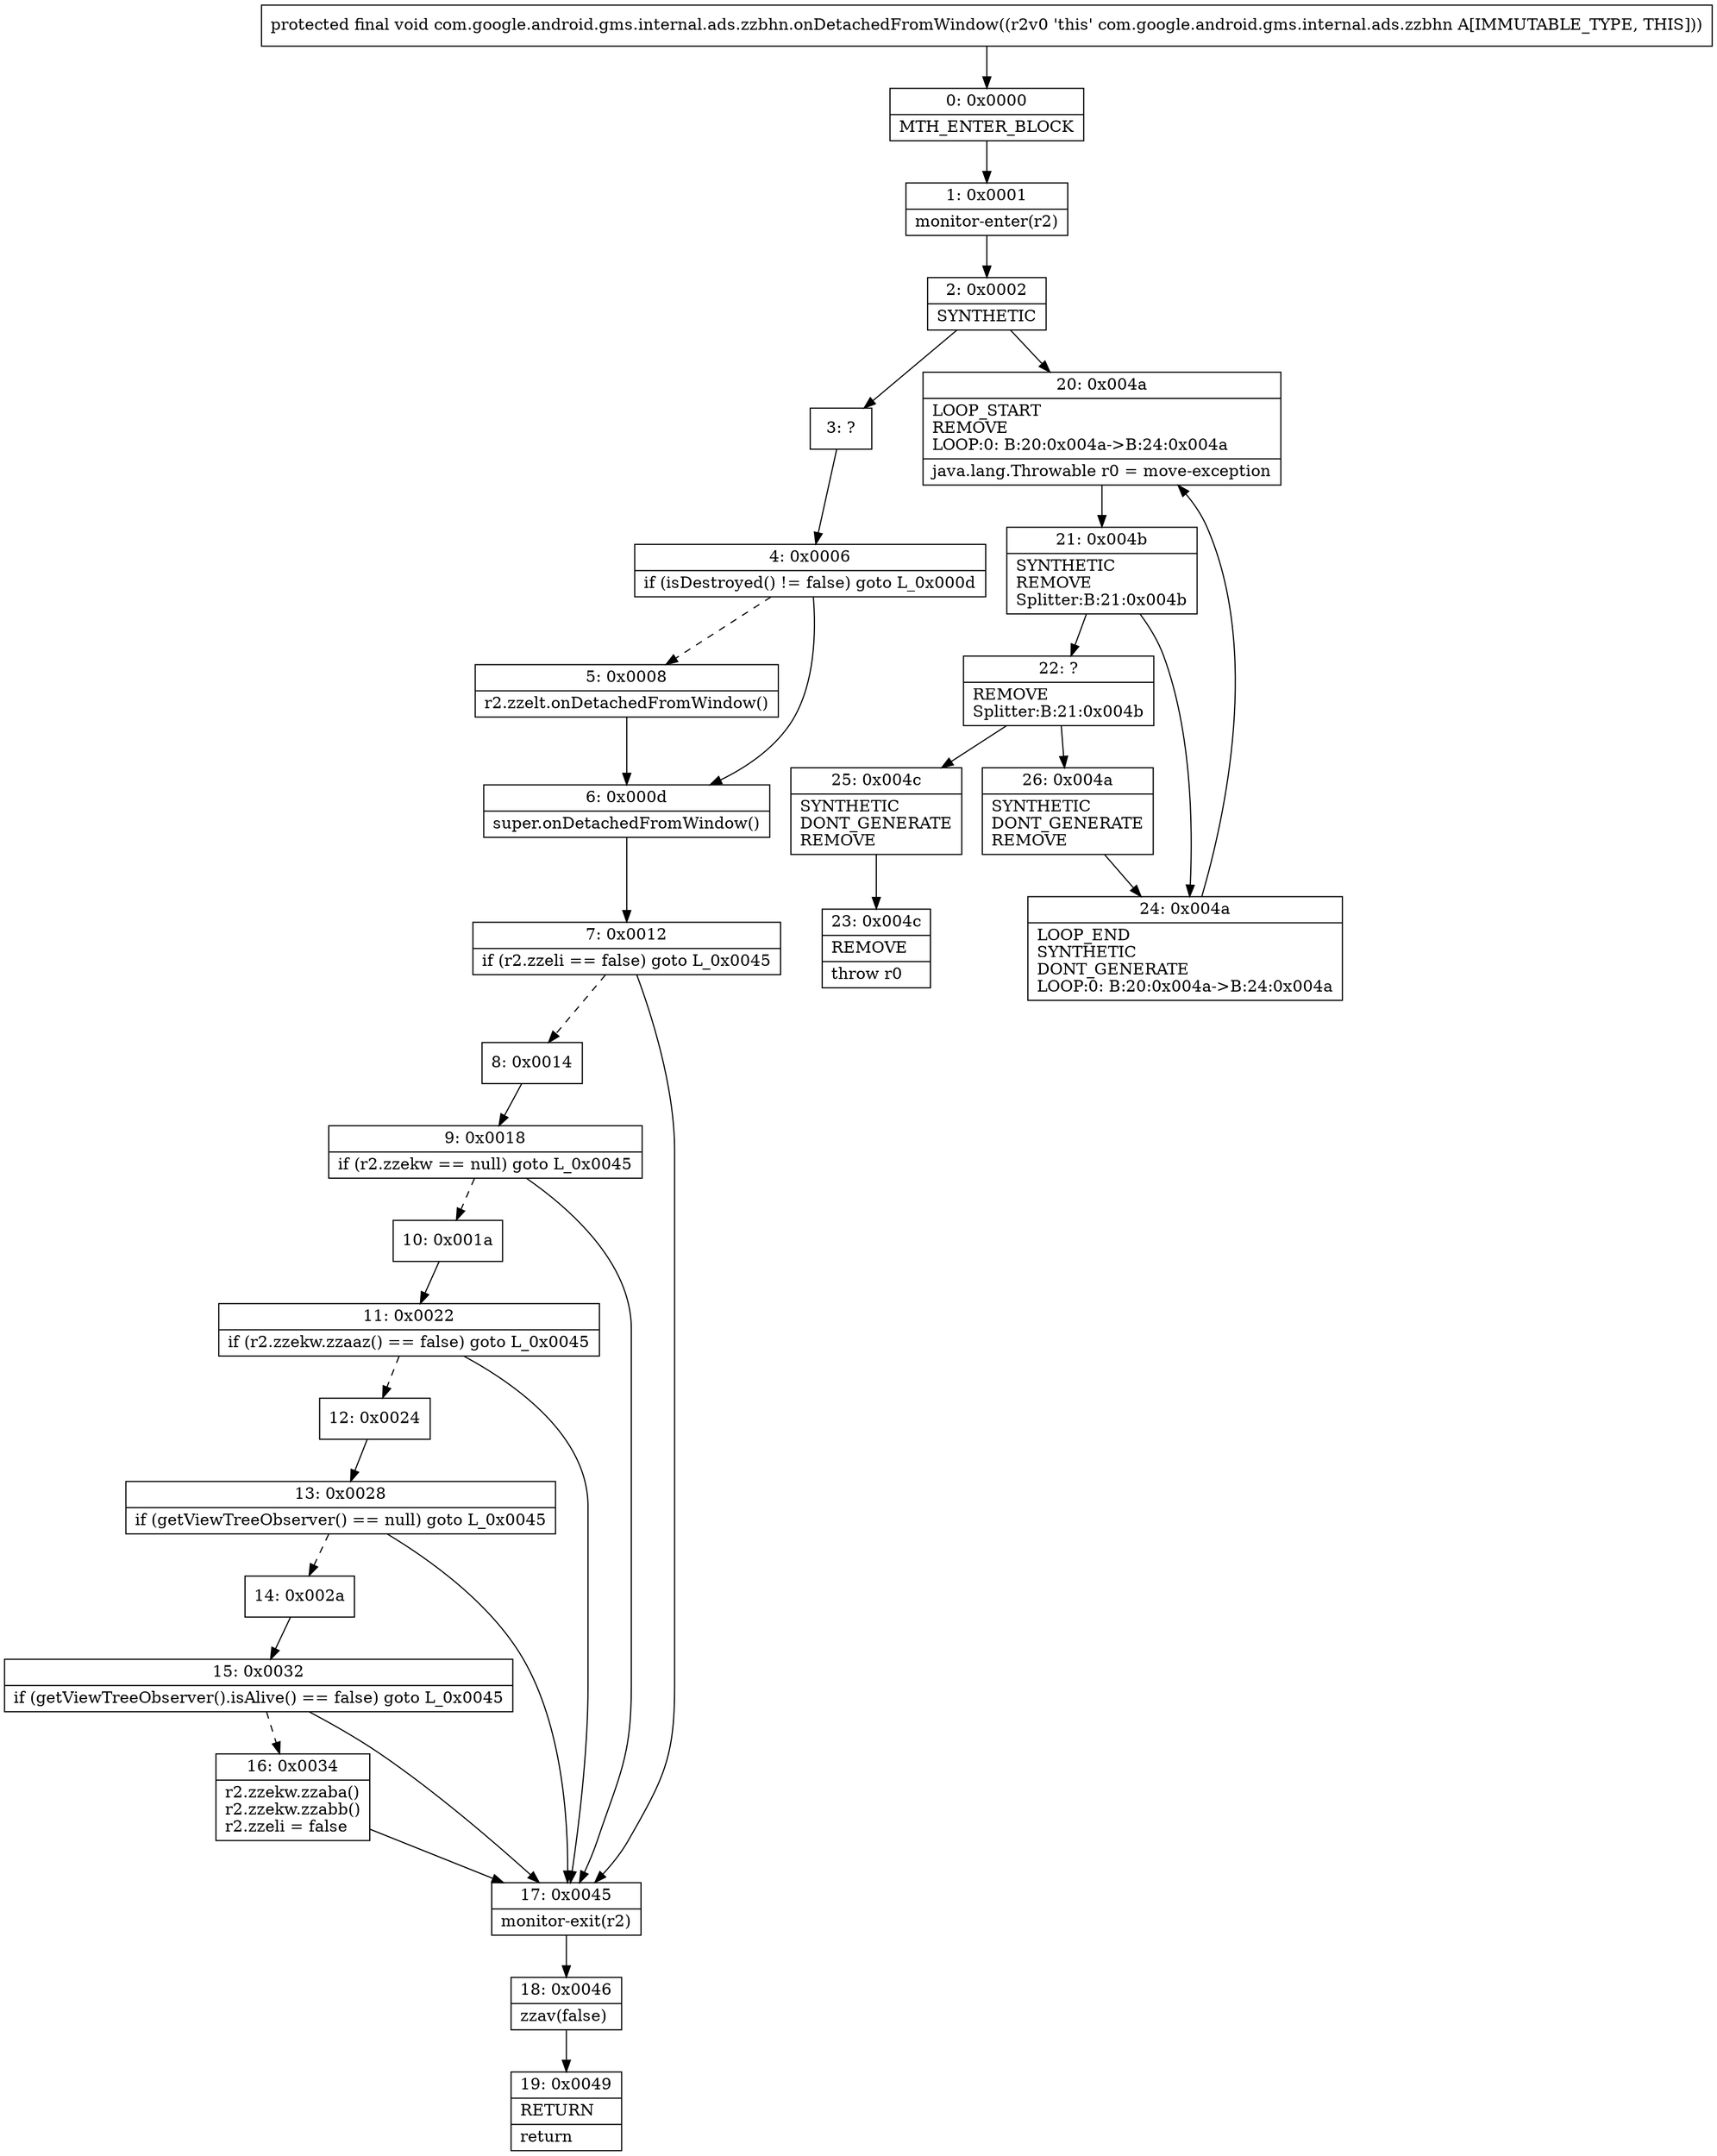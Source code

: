 digraph "CFG forcom.google.android.gms.internal.ads.zzbhn.onDetachedFromWindow()V" {
Node_0 [shape=record,label="{0\:\ 0x0000|MTH_ENTER_BLOCK\l}"];
Node_1 [shape=record,label="{1\:\ 0x0001|monitor\-enter(r2)\l}"];
Node_2 [shape=record,label="{2\:\ 0x0002|SYNTHETIC\l}"];
Node_3 [shape=record,label="{3\:\ ?}"];
Node_4 [shape=record,label="{4\:\ 0x0006|if (isDestroyed() != false) goto L_0x000d\l}"];
Node_5 [shape=record,label="{5\:\ 0x0008|r2.zzelt.onDetachedFromWindow()\l}"];
Node_6 [shape=record,label="{6\:\ 0x000d|super.onDetachedFromWindow()\l}"];
Node_7 [shape=record,label="{7\:\ 0x0012|if (r2.zzeli == false) goto L_0x0045\l}"];
Node_8 [shape=record,label="{8\:\ 0x0014}"];
Node_9 [shape=record,label="{9\:\ 0x0018|if (r2.zzekw == null) goto L_0x0045\l}"];
Node_10 [shape=record,label="{10\:\ 0x001a}"];
Node_11 [shape=record,label="{11\:\ 0x0022|if (r2.zzekw.zzaaz() == false) goto L_0x0045\l}"];
Node_12 [shape=record,label="{12\:\ 0x0024}"];
Node_13 [shape=record,label="{13\:\ 0x0028|if (getViewTreeObserver() == null) goto L_0x0045\l}"];
Node_14 [shape=record,label="{14\:\ 0x002a}"];
Node_15 [shape=record,label="{15\:\ 0x0032|if (getViewTreeObserver().isAlive() == false) goto L_0x0045\l}"];
Node_16 [shape=record,label="{16\:\ 0x0034|r2.zzekw.zzaba()\lr2.zzekw.zzabb()\lr2.zzeli = false\l}"];
Node_17 [shape=record,label="{17\:\ 0x0045|monitor\-exit(r2)\l}"];
Node_18 [shape=record,label="{18\:\ 0x0046|zzav(false)\l}"];
Node_19 [shape=record,label="{19\:\ 0x0049|RETURN\l|return\l}"];
Node_20 [shape=record,label="{20\:\ 0x004a|LOOP_START\lREMOVE\lLOOP:0: B:20:0x004a\-\>B:24:0x004a\l|java.lang.Throwable r0 = move\-exception\l}"];
Node_21 [shape=record,label="{21\:\ 0x004b|SYNTHETIC\lREMOVE\lSplitter:B:21:0x004b\l}"];
Node_22 [shape=record,label="{22\:\ ?|REMOVE\lSplitter:B:21:0x004b\l}"];
Node_23 [shape=record,label="{23\:\ 0x004c|REMOVE\l|throw r0\l}"];
Node_24 [shape=record,label="{24\:\ 0x004a|LOOP_END\lSYNTHETIC\lDONT_GENERATE\lLOOP:0: B:20:0x004a\-\>B:24:0x004a\l}"];
Node_25 [shape=record,label="{25\:\ 0x004c|SYNTHETIC\lDONT_GENERATE\lREMOVE\l}"];
Node_26 [shape=record,label="{26\:\ 0x004a|SYNTHETIC\lDONT_GENERATE\lREMOVE\l}"];
MethodNode[shape=record,label="{protected final void com.google.android.gms.internal.ads.zzbhn.onDetachedFromWindow((r2v0 'this' com.google.android.gms.internal.ads.zzbhn A[IMMUTABLE_TYPE, THIS])) }"];
MethodNode -> Node_0;
Node_0 -> Node_1;
Node_1 -> Node_2;
Node_2 -> Node_3;
Node_2 -> Node_20;
Node_3 -> Node_4;
Node_4 -> Node_5[style=dashed];
Node_4 -> Node_6;
Node_5 -> Node_6;
Node_6 -> Node_7;
Node_7 -> Node_8[style=dashed];
Node_7 -> Node_17;
Node_8 -> Node_9;
Node_9 -> Node_10[style=dashed];
Node_9 -> Node_17;
Node_10 -> Node_11;
Node_11 -> Node_12[style=dashed];
Node_11 -> Node_17;
Node_12 -> Node_13;
Node_13 -> Node_14[style=dashed];
Node_13 -> Node_17;
Node_14 -> Node_15;
Node_15 -> Node_16[style=dashed];
Node_15 -> Node_17;
Node_16 -> Node_17;
Node_17 -> Node_18;
Node_18 -> Node_19;
Node_20 -> Node_21;
Node_21 -> Node_22;
Node_21 -> Node_24;
Node_22 -> Node_25;
Node_22 -> Node_26;
Node_24 -> Node_20;
Node_25 -> Node_23;
Node_26 -> Node_24;
}


